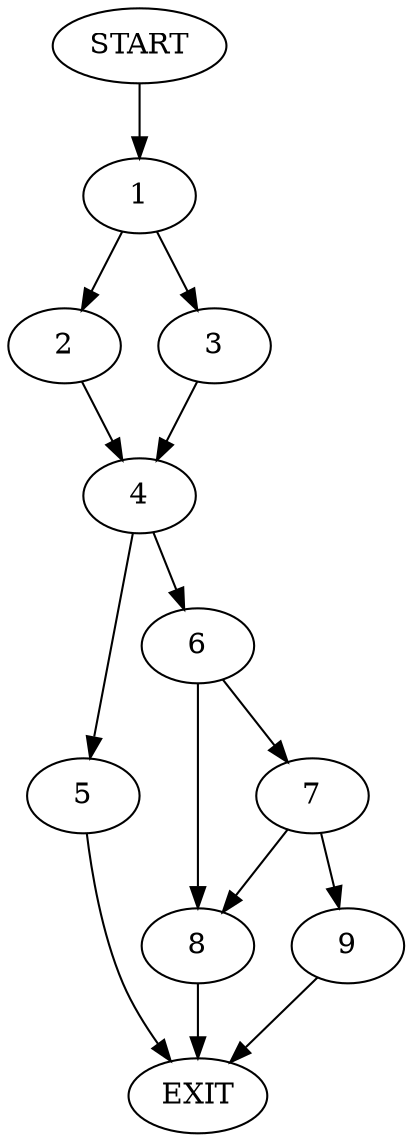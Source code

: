 digraph {
0 [label="START"]
10 [label="EXIT"]
0 -> 1
1 -> 2
1 -> 3
2 -> 4
3 -> 4
4 -> 5
4 -> 6
5 -> 10
6 -> 7
6 -> 8
7 -> 9
7 -> 8
8 -> 10
9 -> 10
}
